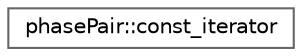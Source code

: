 digraph "Graphical Class Hierarchy"
{
 // LATEX_PDF_SIZE
  bgcolor="transparent";
  edge [fontname=Helvetica,fontsize=10,labelfontname=Helvetica,labelfontsize=10];
  node [fontname=Helvetica,fontsize=10,shape=box,height=0.2,width=0.4];
  rankdir="LR";
  Node0 [id="Node000000",label="phasePair::const_iterator",height=0.2,width=0.4,color="grey40", fillcolor="white", style="filled",URL="$classFoam_1_1phasePair_1_1const__iterator.html",tooltip=" "];
}
